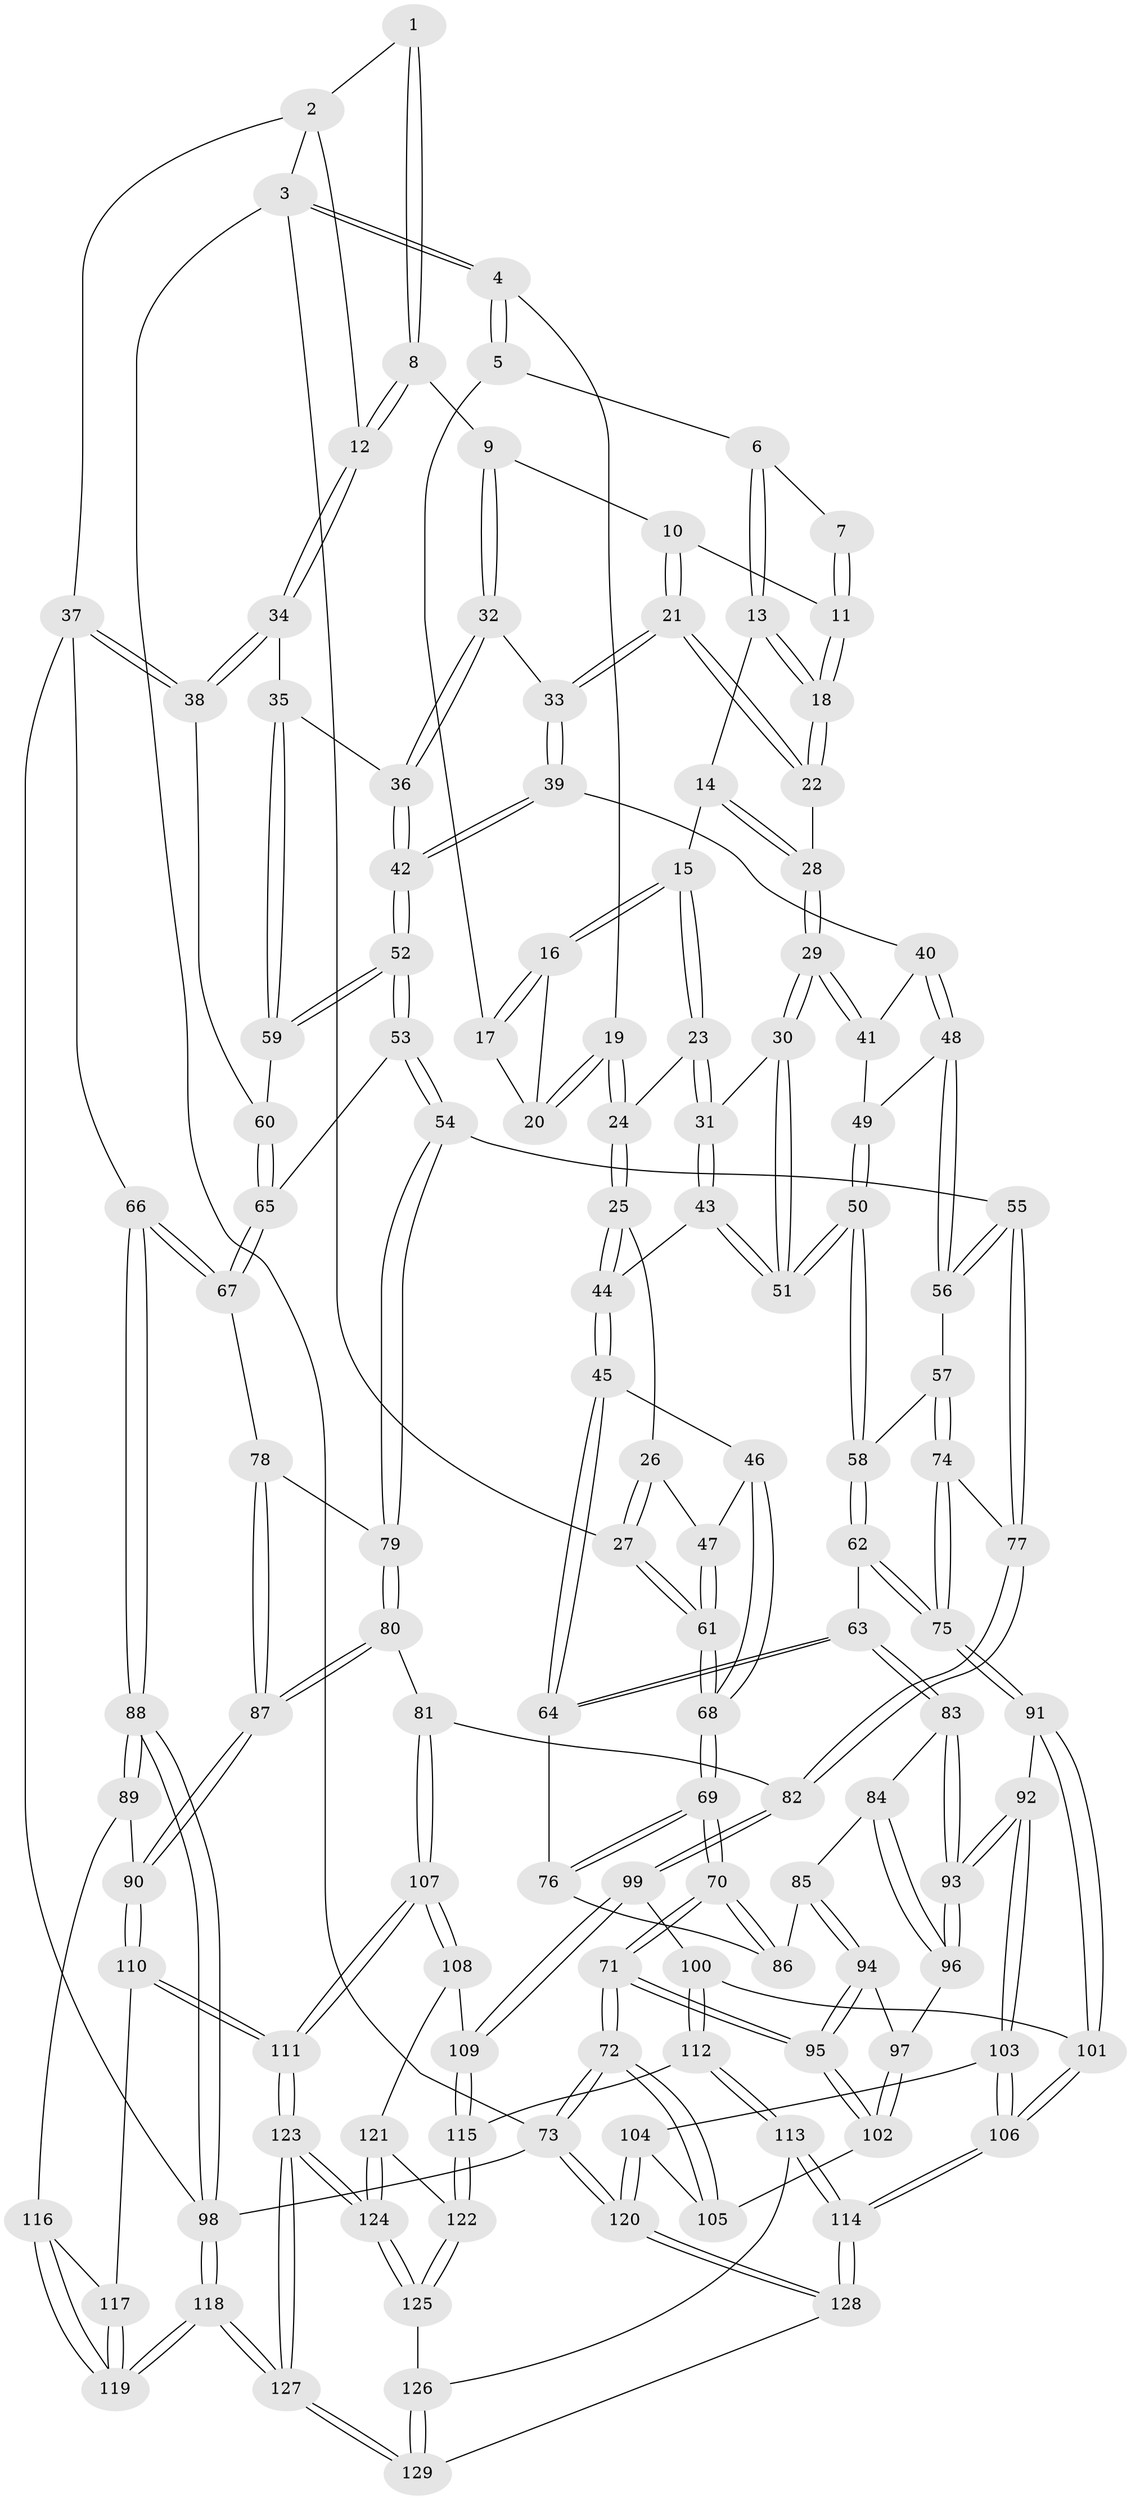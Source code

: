 // coarse degree distribution, {4: 0.39215686274509803, 8: 0.0392156862745098, 3: 0.23529411764705882, 5: 0.17647058823529413, 6: 0.0784313725490196, 7: 0.058823529411764705, 2: 0.0196078431372549}
// Generated by graph-tools (version 1.1) at 2025/21/03/04/25 18:21:13]
// undirected, 129 vertices, 319 edges
graph export_dot {
graph [start="1"]
  node [color=gray90,style=filled];
  1 [pos="+0.8033649540916179+0"];
  2 [pos="+0.9660490345395363+0"];
  3 [pos="+0+0"];
  4 [pos="+0+0"];
  5 [pos="+0.3733634421194973+0"];
  6 [pos="+0.3805188804150722+0"];
  7 [pos="+0.6258428503509768+0"];
  8 [pos="+0.7720013070545435+0.09007476036441554"];
  9 [pos="+0.7426504426073097+0.11163195306611068"];
  10 [pos="+0.6653242654904543+0.0863140701874961"];
  11 [pos="+0.6140759607062443+0.048576500086478264"];
  12 [pos="+0.9170130729669413+0.12884466582728363"];
  13 [pos="+0.3991467331154343+0"];
  14 [pos="+0.39466649345815374+0.12301722849875564"];
  15 [pos="+0.38243972799130643+0.12435927195378718"];
  16 [pos="+0.3648997824177177+0.11476282138545223"];
  17 [pos="+0.3246435264024+0.05342346577077291"];
  18 [pos="+0.520625096955964+0.11544193308818228"];
  19 [pos="+0.22785094259493488+0.10812612611620875"];
  20 [pos="+0.25675983612936215+0.10203003280514239"];
  21 [pos="+0.607236930177853+0.21553656127922804"];
  22 [pos="+0.502569645846405+0.1569322863198508"];
  23 [pos="+0.2911724791111435+0.21152126826142162"];
  24 [pos="+0.22738051281157212+0.1928817633616867"];
  25 [pos="+0.17541577391940433+0.235478400074503"];
  26 [pos="+0.10155023703493057+0.23698435661591596"];
  27 [pos="+0+0"];
  28 [pos="+0.4814147252388327+0.1684489002715645"];
  29 [pos="+0.44417382936379735+0.2634960325782515"];
  30 [pos="+0.41026953585568227+0.3000820579489331"];
  31 [pos="+0.3268275298883137+0.24934675487226945"];
  32 [pos="+0.7314410450520514+0.2043190444102962"];
  33 [pos="+0.6079610995095637+0.21629648405258992"];
  34 [pos="+0.9421160877402412+0.16470400133361235"];
  35 [pos="+0.864513433538635+0.27524177532173644"];
  36 [pos="+0.739608207390501+0.21801592353112237"];
  37 [pos="+1+0.1874977472091236"];
  38 [pos="+1+0.18721598647868984"];
  39 [pos="+0.6075876754035974+0.29237319724151767"];
  40 [pos="+0.5856977719904185+0.296883876139625"];
  41 [pos="+0.5078362829441986+0.28833795272135343"];
  42 [pos="+0.6725045245473396+0.37811394948170335"];
  43 [pos="+0.2282359573782996+0.3614622957417448"];
  44 [pos="+0.22761833742291096+0.36158286904298137"];
  45 [pos="+0.17340365523198162+0.46537027096353756"];
  46 [pos="+0.1371756082422633+0.4365345298222651"];
  47 [pos="+0.0875108523901471+0.36822035925716773"];
  48 [pos="+0.5444404943476668+0.34051111821552454"];
  49 [pos="+0.5366722259828712+0.3381491395399253"];
  50 [pos="+0.4161966721203237+0.4010509218488933"];
  51 [pos="+0.40392303170366595+0.36675492502124607"];
  52 [pos="+0.6871215861844658+0.4458356612227773"];
  53 [pos="+0.6847551700868548+0.45289913661497855"];
  54 [pos="+0.6833618691458186+0.45584689715037474"];
  55 [pos="+0.6100272363143742+0.47667544813844814"];
  56 [pos="+0.5903419866787566+0.4703087953639553"];
  57 [pos="+0.47098126000214335+0.4487678080949258"];
  58 [pos="+0.4200237104945914+0.41616803760634336"];
  59 [pos="+0.8673001669922394+0.3265603601807128"];
  60 [pos="+0.9047930234968476+0.35849286518536394"];
  61 [pos="+0+0.3849949009396997"];
  62 [pos="+0.28252307255581016+0.5422508446690739"];
  63 [pos="+0.25611560669822536+0.5408068448213005"];
  64 [pos="+0.17742704798713388+0.48429987823064935"];
  65 [pos="+0.9821013867108475+0.46090525709995084"];
  66 [pos="+1+0.49443202553261095"];
  67 [pos="+1+0.49005374445886063"];
  68 [pos="+0+0.4554692853055495"];
  69 [pos="+0+0.4887542377113742"];
  70 [pos="+0+0.5755455919266236"];
  71 [pos="+0+0.7112344872872643"];
  72 [pos="+0+1"];
  73 [pos="+0+1"];
  74 [pos="+0.43421163288120757+0.6492602932867317"];
  75 [pos="+0.4136768189990893+0.6773342311850311"];
  76 [pos="+0.10217047518573978+0.5375689131250198"];
  77 [pos="+0.5761151519388282+0.5643648452075162"];
  78 [pos="+0.9897345264636593+0.507503071954042"];
  79 [pos="+0.7318738688751083+0.5279822103546932"];
  80 [pos="+0.7737049925437627+0.6919445116640957"];
  81 [pos="+0.7325940796136848+0.7137312999082359"];
  82 [pos="+0.6143736201863926+0.7159238154856561"];
  83 [pos="+0.21310808839971546+0.644920350519584"];
  84 [pos="+0.13134292330248684+0.652140049848794"];
  85 [pos="+0.08507309236036092+0.610350053563547"];
  86 [pos="+0.08506562470528553+0.6100957897384335"];
  87 [pos="+0.8471834262686595+0.7152532902880816"];
  88 [pos="+1+0.874421291854154"];
  89 [pos="+0.9229001559522696+0.7800486779549527"];
  90 [pos="+0.8507826312813098+0.7195141541502602"];
  91 [pos="+0.415962813773707+0.6970085288556291"];
  92 [pos="+0.23859374156485733+0.749798985831053"];
  93 [pos="+0.22310700991398266+0.7319967149422528"];
  94 [pos="+0.04566207711384637+0.6663635921364808"];
  95 [pos="+0+0.7131157872323411"];
  96 [pos="+0.11505165190601678+0.7316110167239509"];
  97 [pos="+0.10525721224625682+0.7368527822570824"];
  98 [pos="+1+1"];
  99 [pos="+0.5585612315778755+0.7481191868623368"];
  100 [pos="+0.4873845166173825+0.7553543420639499"];
  101 [pos="+0.43769297778082855+0.7288763753831766"];
  102 [pos="+0.08194571183314645+0.7794473555128908"];
  103 [pos="+0.22759531281738055+0.8664826040202612"];
  104 [pos="+0.13659534802731557+0.8586952532865059"];
  105 [pos="+0.08651545985448465+0.7973046482661755"];
  106 [pos="+0.2920841312705418+0.9441181550573898"];
  107 [pos="+0.6910875834495323+0.8825172701040299"];
  108 [pos="+0.6535241802792393+0.8792745985728534"];
  109 [pos="+0.6223541058300062+0.8701384993206801"];
  110 [pos="+0.7609636047920766+0.9108224715666454"];
  111 [pos="+0.7257131895202256+0.929516195267908"];
  112 [pos="+0.49352716264116514+0.8590952881429101"];
  113 [pos="+0.45776399843614063+0.9172923335718042"];
  114 [pos="+0.3181300517069359+1"];
  115 [pos="+0.5661396724831855+0.9076402693081362"];
  116 [pos="+0.8972610274337733+0.8331184360400186"];
  117 [pos="+0.8181839424661055+0.9062385108248976"];
  118 [pos="+0.9751925387702292+1"];
  119 [pos="+0.884459931494133+0.9980641997436798"];
  120 [pos="+0+1"];
  121 [pos="+0.6219420797794754+0.935816162700822"];
  122 [pos="+0.5656825731305947+0.9289725584173453"];
  123 [pos="+0.7172331958559481+1"];
  124 [pos="+0.6257724996280671+1"];
  125 [pos="+0.5643870232732535+0.9366215687917102"];
  126 [pos="+0.5379477751468577+0.9534496246854615"];
  127 [pos="+0.7262552154498951+1"];
  128 [pos="+0.3100991660360546+1"];
  129 [pos="+0.41405055606179103+1"];
  1 -- 2;
  1 -- 8;
  1 -- 8;
  2 -- 3;
  2 -- 12;
  2 -- 37;
  3 -- 4;
  3 -- 4;
  3 -- 27;
  3 -- 73;
  4 -- 5;
  4 -- 5;
  4 -- 19;
  5 -- 6;
  5 -- 17;
  6 -- 7;
  6 -- 13;
  6 -- 13;
  7 -- 11;
  7 -- 11;
  8 -- 9;
  8 -- 12;
  8 -- 12;
  9 -- 10;
  9 -- 32;
  9 -- 32;
  10 -- 11;
  10 -- 21;
  10 -- 21;
  11 -- 18;
  11 -- 18;
  12 -- 34;
  12 -- 34;
  13 -- 14;
  13 -- 18;
  13 -- 18;
  14 -- 15;
  14 -- 28;
  14 -- 28;
  15 -- 16;
  15 -- 16;
  15 -- 23;
  15 -- 23;
  16 -- 17;
  16 -- 17;
  16 -- 20;
  17 -- 20;
  18 -- 22;
  18 -- 22;
  19 -- 20;
  19 -- 20;
  19 -- 24;
  19 -- 24;
  21 -- 22;
  21 -- 22;
  21 -- 33;
  21 -- 33;
  22 -- 28;
  23 -- 24;
  23 -- 31;
  23 -- 31;
  24 -- 25;
  24 -- 25;
  25 -- 26;
  25 -- 44;
  25 -- 44;
  26 -- 27;
  26 -- 27;
  26 -- 47;
  27 -- 61;
  27 -- 61;
  28 -- 29;
  28 -- 29;
  29 -- 30;
  29 -- 30;
  29 -- 41;
  29 -- 41;
  30 -- 31;
  30 -- 51;
  30 -- 51;
  31 -- 43;
  31 -- 43;
  32 -- 33;
  32 -- 36;
  32 -- 36;
  33 -- 39;
  33 -- 39;
  34 -- 35;
  34 -- 38;
  34 -- 38;
  35 -- 36;
  35 -- 59;
  35 -- 59;
  36 -- 42;
  36 -- 42;
  37 -- 38;
  37 -- 38;
  37 -- 66;
  37 -- 98;
  38 -- 60;
  39 -- 40;
  39 -- 42;
  39 -- 42;
  40 -- 41;
  40 -- 48;
  40 -- 48;
  41 -- 49;
  42 -- 52;
  42 -- 52;
  43 -- 44;
  43 -- 51;
  43 -- 51;
  44 -- 45;
  44 -- 45;
  45 -- 46;
  45 -- 64;
  45 -- 64;
  46 -- 47;
  46 -- 68;
  46 -- 68;
  47 -- 61;
  47 -- 61;
  48 -- 49;
  48 -- 56;
  48 -- 56;
  49 -- 50;
  49 -- 50;
  50 -- 51;
  50 -- 51;
  50 -- 58;
  50 -- 58;
  52 -- 53;
  52 -- 53;
  52 -- 59;
  52 -- 59;
  53 -- 54;
  53 -- 54;
  53 -- 65;
  54 -- 55;
  54 -- 79;
  54 -- 79;
  55 -- 56;
  55 -- 56;
  55 -- 77;
  55 -- 77;
  56 -- 57;
  57 -- 58;
  57 -- 74;
  57 -- 74;
  58 -- 62;
  58 -- 62;
  59 -- 60;
  60 -- 65;
  60 -- 65;
  61 -- 68;
  61 -- 68;
  62 -- 63;
  62 -- 75;
  62 -- 75;
  63 -- 64;
  63 -- 64;
  63 -- 83;
  63 -- 83;
  64 -- 76;
  65 -- 67;
  65 -- 67;
  66 -- 67;
  66 -- 67;
  66 -- 88;
  66 -- 88;
  67 -- 78;
  68 -- 69;
  68 -- 69;
  69 -- 70;
  69 -- 70;
  69 -- 76;
  69 -- 76;
  70 -- 71;
  70 -- 71;
  70 -- 86;
  70 -- 86;
  71 -- 72;
  71 -- 72;
  71 -- 95;
  71 -- 95;
  72 -- 73;
  72 -- 73;
  72 -- 105;
  72 -- 105;
  73 -- 120;
  73 -- 120;
  73 -- 98;
  74 -- 75;
  74 -- 75;
  74 -- 77;
  75 -- 91;
  75 -- 91;
  76 -- 86;
  77 -- 82;
  77 -- 82;
  78 -- 79;
  78 -- 87;
  78 -- 87;
  79 -- 80;
  79 -- 80;
  80 -- 81;
  80 -- 87;
  80 -- 87;
  81 -- 82;
  81 -- 107;
  81 -- 107;
  82 -- 99;
  82 -- 99;
  83 -- 84;
  83 -- 93;
  83 -- 93;
  84 -- 85;
  84 -- 96;
  84 -- 96;
  85 -- 86;
  85 -- 94;
  85 -- 94;
  87 -- 90;
  87 -- 90;
  88 -- 89;
  88 -- 89;
  88 -- 98;
  88 -- 98;
  89 -- 90;
  89 -- 116;
  90 -- 110;
  90 -- 110;
  91 -- 92;
  91 -- 101;
  91 -- 101;
  92 -- 93;
  92 -- 93;
  92 -- 103;
  92 -- 103;
  93 -- 96;
  93 -- 96;
  94 -- 95;
  94 -- 95;
  94 -- 97;
  95 -- 102;
  95 -- 102;
  96 -- 97;
  97 -- 102;
  97 -- 102;
  98 -- 118;
  98 -- 118;
  99 -- 100;
  99 -- 109;
  99 -- 109;
  100 -- 101;
  100 -- 112;
  100 -- 112;
  101 -- 106;
  101 -- 106;
  102 -- 105;
  103 -- 104;
  103 -- 106;
  103 -- 106;
  104 -- 105;
  104 -- 120;
  104 -- 120;
  106 -- 114;
  106 -- 114;
  107 -- 108;
  107 -- 108;
  107 -- 111;
  107 -- 111;
  108 -- 109;
  108 -- 121;
  109 -- 115;
  109 -- 115;
  110 -- 111;
  110 -- 111;
  110 -- 117;
  111 -- 123;
  111 -- 123;
  112 -- 113;
  112 -- 113;
  112 -- 115;
  113 -- 114;
  113 -- 114;
  113 -- 126;
  114 -- 128;
  114 -- 128;
  115 -- 122;
  115 -- 122;
  116 -- 117;
  116 -- 119;
  116 -- 119;
  117 -- 119;
  117 -- 119;
  118 -- 119;
  118 -- 119;
  118 -- 127;
  118 -- 127;
  120 -- 128;
  120 -- 128;
  121 -- 122;
  121 -- 124;
  121 -- 124;
  122 -- 125;
  122 -- 125;
  123 -- 124;
  123 -- 124;
  123 -- 127;
  123 -- 127;
  124 -- 125;
  124 -- 125;
  125 -- 126;
  126 -- 129;
  126 -- 129;
  127 -- 129;
  127 -- 129;
  128 -- 129;
}
